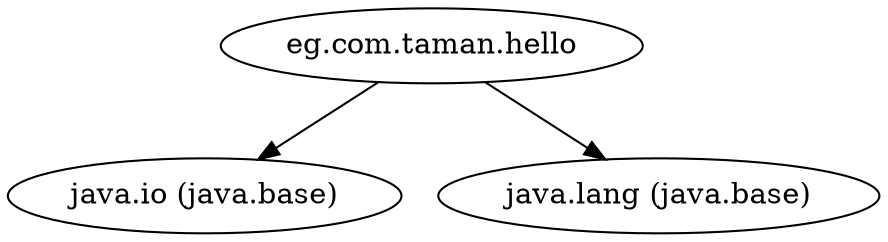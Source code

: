 digraph "eg.com.taman.hello" {
    // Path: /Users/packt/Google Drive/Books Revision & Authoring/Packt Publishing/Authoring/JDK 9 video training/Course/6608_Exercise Files/Volume 1/01_Section 2/Video 01_02_2.6 Code/HelloWorld-Module/mlib/eg.com.taman.hello.jar
   "eg.com.taman.hello"                               -> "java.io (java.base)";
   "eg.com.taman.hello"                               -> "java.lang (java.base)";
}
